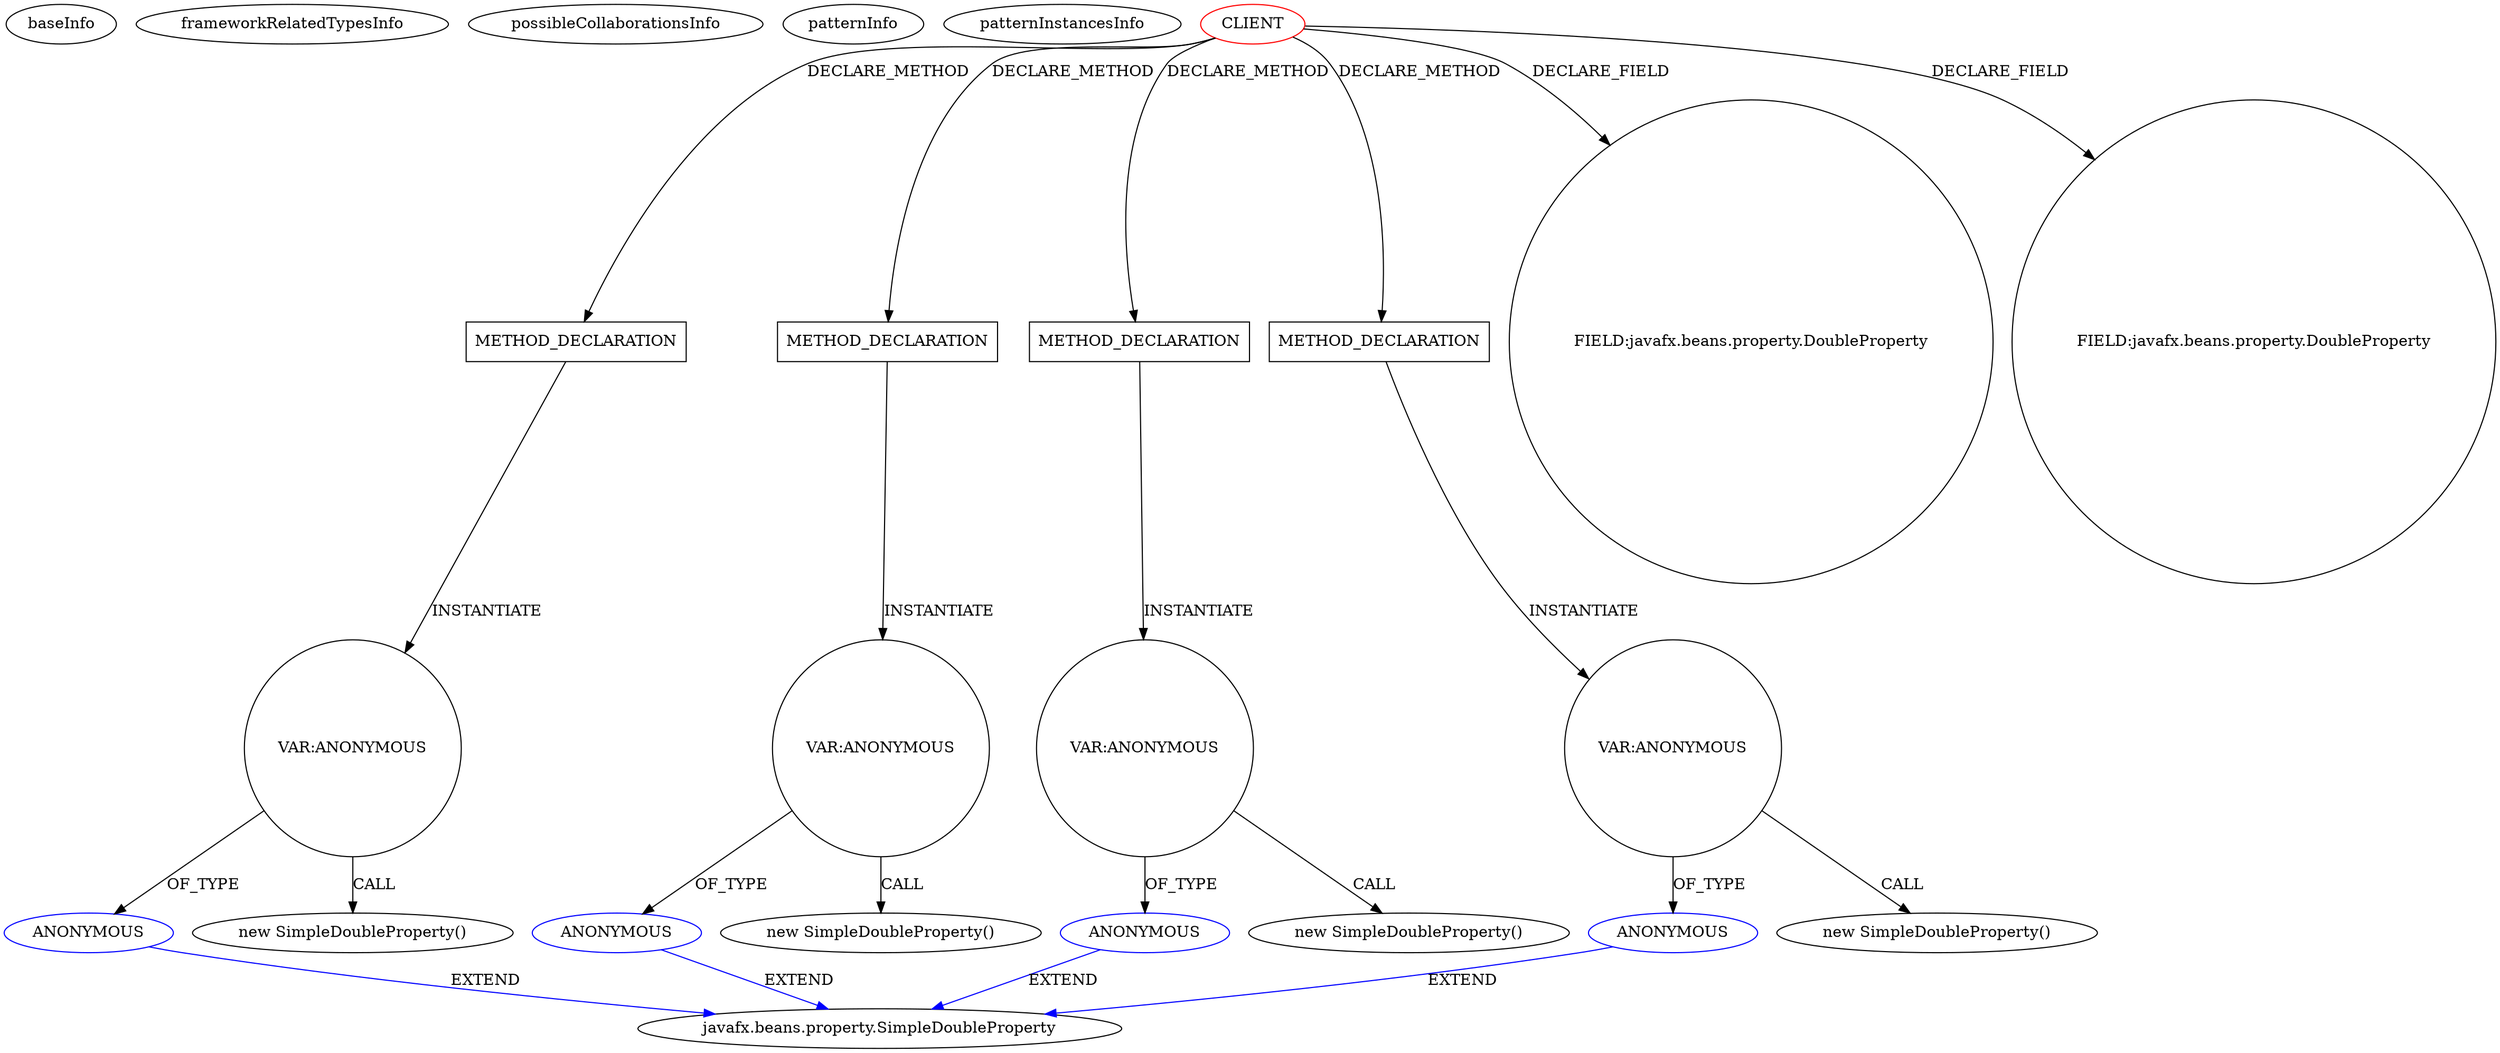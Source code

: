 digraph {
baseInfo[graphId=2376,category="pattern",isAnonymous=false,possibleRelation=false]
frameworkRelatedTypesInfo[]
possibleCollaborationsInfo[]
patternInfo[frequency=2.0,patternRootClient=0]
patternInstancesInfo[0="Jojal-RadialMenu~/Jojal-RadialMenu/RadialMenu-master/src/main/java/fr/jojal/widget/radial/menu/RadialMenu.java~RadialMenu~698",1="Jojal-RadialMenu~/Jojal-RadialMenu/RadialMenu-master/src/main/java/fr/jojal/widget/radial/item/RadialItem.java~RadialItem~690"]
18[label="javafx.beans.property.SimpleDoubleProperty",vertexType="FRAMEWORK_CLASS_TYPE",isFrameworkType=false]
59[label="ANONYMOUS",vertexType="REFERENCE_ANONYMOUS_DECLARATION",isFrameworkType=false,color=blue]
45[label="ANONYMOUS",vertexType="REFERENCE_ANONYMOUS_DECLARATION",isFrameworkType=false,color=blue]
31[label="ANONYMOUS",vertexType="REFERENCE_ANONYMOUS_DECLARATION",isFrameworkType=false,color=blue]
17[label="ANONYMOUS",vertexType="REFERENCE_ANONYMOUS_DECLARATION",isFrameworkType=false,color=blue]
58[label="VAR:ANONYMOUS",vertexType="VARIABLE_EXPRESION",isFrameworkType=false,shape=circle]
44[label="VAR:ANONYMOUS",vertexType="VARIABLE_EXPRESION",isFrameworkType=false,shape=circle]
16[label="VAR:ANONYMOUS",vertexType="VARIABLE_EXPRESION",isFrameworkType=false,shape=circle]
30[label="VAR:ANONYMOUS",vertexType="VARIABLE_EXPRESION",isFrameworkType=false,shape=circle]
41[label="METHOD_DECLARATION",vertexType="CLIENT_METHOD_DECLARATION",isFrameworkType=false,shape=box]
0[label="CLIENT",vertexType="ROOT_CLIENT_CLASS_DECLARATION",isFrameworkType=false,color=red]
57[label="new SimpleDoubleProperty()",vertexType="CONSTRUCTOR_CALL",isFrameworkType=false]
29[label="new SimpleDoubleProperty()",vertexType="CONSTRUCTOR_CALL",isFrameworkType=false]
43[label="new SimpleDoubleProperty()",vertexType="CONSTRUCTOR_CALL",isFrameworkType=false]
15[label="new SimpleDoubleProperty()",vertexType="CONSTRUCTOR_CALL",isFrameworkType=false]
13[label="METHOD_DECLARATION",vertexType="CLIENT_METHOD_DECLARATION",isFrameworkType=false,shape=box]
55[label="METHOD_DECLARATION",vertexType="CLIENT_METHOD_DECLARATION",isFrameworkType=false,shape=box]
27[label="METHOD_DECLARATION",vertexType="CLIENT_METHOD_DECLARATION",isFrameworkType=false,shape=box]
6[label="FIELD:javafx.beans.property.DoubleProperty",vertexType="FIELD_DECLARATION",isFrameworkType=false,shape=circle]
4[label="FIELD:javafx.beans.property.DoubleProperty",vertexType="FIELD_DECLARATION",isFrameworkType=false,shape=circle]
30->31[label="OF_TYPE"]
58->57[label="CALL"]
17->18[label="EXTEND",color=blue]
16->17[label="OF_TYPE"]
0->41[label="DECLARE_METHOD"]
59->18[label="EXTEND",color=blue]
44->45[label="OF_TYPE"]
58->59[label="OF_TYPE"]
13->16[label="INSTANTIATE"]
0->27[label="DECLARE_METHOD"]
44->43[label="CALL"]
31->18[label="EXTEND",color=blue]
30->29[label="CALL"]
0->4[label="DECLARE_FIELD"]
0->55[label="DECLARE_METHOD"]
41->44[label="INSTANTIATE"]
16->15[label="CALL"]
45->18[label="EXTEND",color=blue]
55->58[label="INSTANTIATE"]
27->30[label="INSTANTIATE"]
0->13[label="DECLARE_METHOD"]
0->6[label="DECLARE_FIELD"]
}
